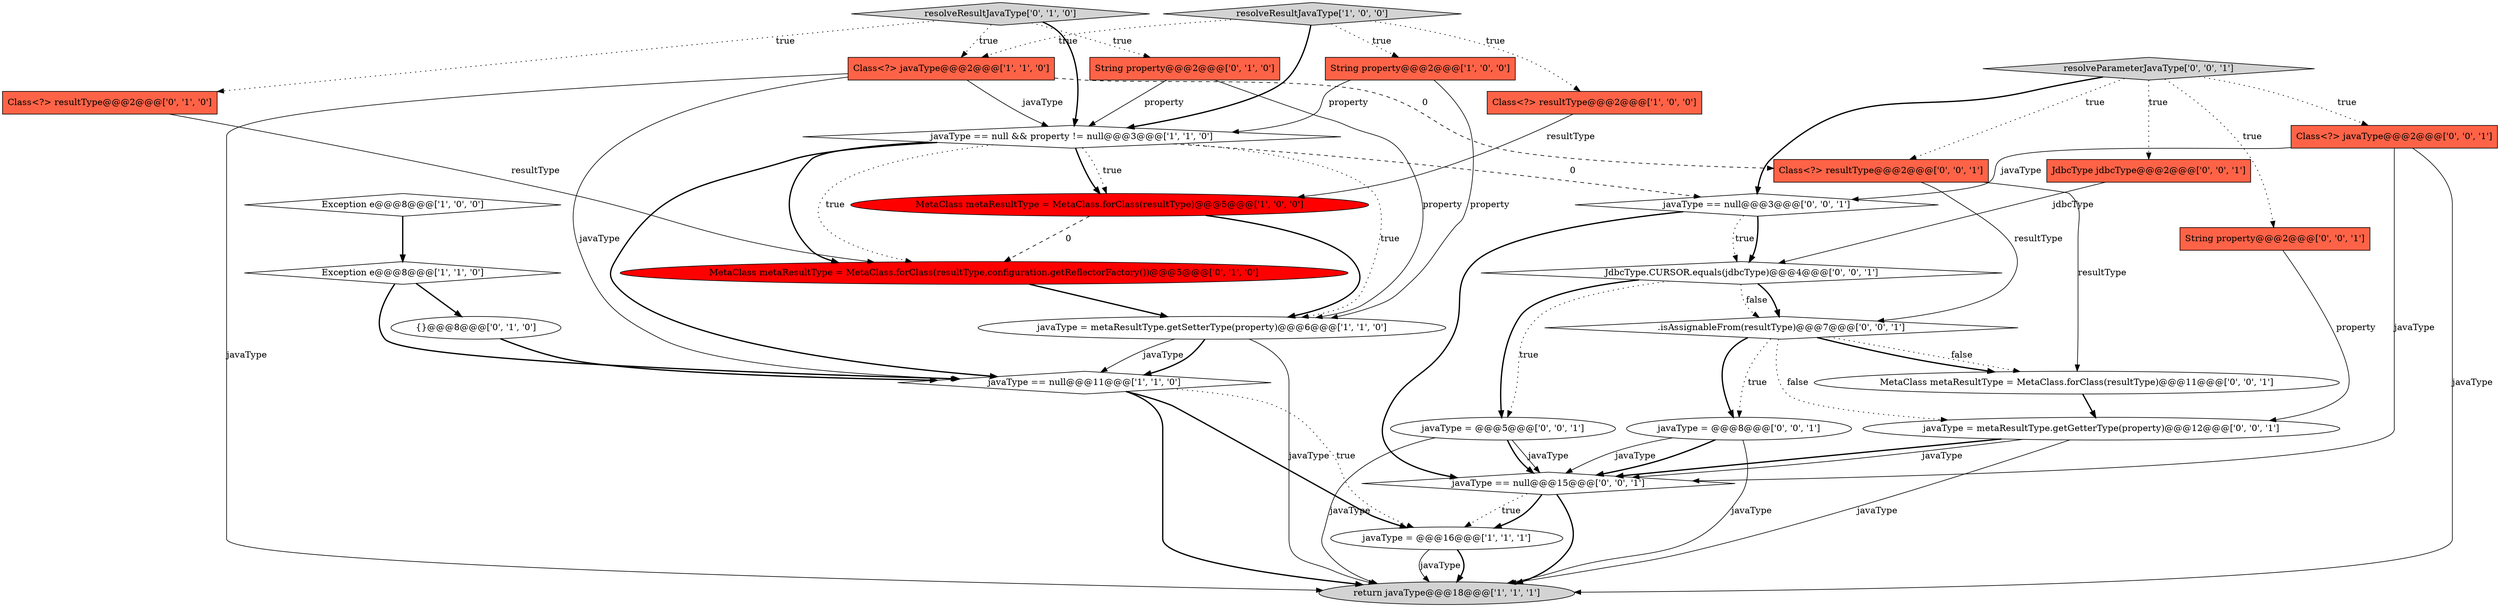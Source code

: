 digraph {
20 [style = filled, label = "javaType == null@@@15@@@['0', '0', '1']", fillcolor = white, shape = diamond image = "AAA0AAABBB3BBB"];
5 [style = filled, label = "String property@@@2@@@['1', '0', '0']", fillcolor = tomato, shape = box image = "AAA0AAABBB1BBB"];
22 [style = filled, label = "javaType = metaResultType.getGetterType(property)@@@12@@@['0', '0', '1']", fillcolor = white, shape = ellipse image = "AAA0AAABBB3BBB"];
2 [style = filled, label = "return javaType@@@18@@@['1', '1', '1']", fillcolor = lightgray, shape = ellipse image = "AAA0AAABBB1BBB"];
10 [style = filled, label = "Class<?> javaType@@@2@@@['1', '1', '0']", fillcolor = tomato, shape = box image = "AAA0AAABBB1BBB"];
26 [style = filled, label = "JdbcType.CURSOR.equals(jdbcType)@@@4@@@['0', '0', '1']", fillcolor = white, shape = diamond image = "AAA0AAABBB3BBB"];
11 [style = filled, label = "MetaClass metaResultType = MetaClass.forClass(resultType)@@@5@@@['1', '0', '0']", fillcolor = red, shape = ellipse image = "AAA1AAABBB1BBB"];
12 [style = filled, label = "{}@@@8@@@['0', '1', '0']", fillcolor = white, shape = ellipse image = "AAA0AAABBB2BBB"];
14 [style = filled, label = "String property@@@2@@@['0', '1', '0']", fillcolor = tomato, shape = box image = "AAA0AAABBB2BBB"];
8 [style = filled, label = "javaType = metaResultType.getSetterType(property)@@@6@@@['1', '1', '0']", fillcolor = white, shape = ellipse image = "AAA0AAABBB1BBB"];
13 [style = filled, label = "Class<?> resultType@@@2@@@['0', '1', '0']", fillcolor = tomato, shape = box image = "AAA0AAABBB2BBB"];
7 [style = filled, label = "Exception e@@@8@@@['1', '1', '0']", fillcolor = white, shape = diamond image = "AAA0AAABBB1BBB"];
25 [style = filled, label = "MetaClass metaResultType = MetaClass.forClass(resultType)@@@11@@@['0', '0', '1']", fillcolor = white, shape = ellipse image = "AAA0AAABBB3BBB"];
1 [style = filled, label = "Exception e@@@8@@@['1', '0', '0']", fillcolor = white, shape = diamond image = "AAA0AAABBB1BBB"];
4 [style = filled, label = "Class<?> resultType@@@2@@@['1', '0', '0']", fillcolor = tomato, shape = box image = "AAA0AAABBB1BBB"];
29 [style = filled, label = "javaType == null@@@3@@@['0', '0', '1']", fillcolor = white, shape = diamond image = "AAA0AAABBB3BBB"];
6 [style = filled, label = "javaType == null && property != null@@@3@@@['1', '1', '0']", fillcolor = white, shape = diamond image = "AAA0AAABBB1BBB"];
9 [style = filled, label = "javaType == null@@@11@@@['1', '1', '0']", fillcolor = white, shape = diamond image = "AAA0AAABBB1BBB"];
16 [style = filled, label = "resolveResultJavaType['0', '1', '0']", fillcolor = lightgray, shape = diamond image = "AAA0AAABBB2BBB"];
15 [style = filled, label = "MetaClass metaResultType = MetaClass.forClass(resultType,configuration.getReflectorFactory())@@@5@@@['0', '1', '0']", fillcolor = red, shape = ellipse image = "AAA1AAABBB2BBB"];
17 [style = filled, label = ".isAssignableFrom(resultType)@@@7@@@['0', '0', '1']", fillcolor = white, shape = diamond image = "AAA0AAABBB3BBB"];
24 [style = filled, label = "resolveParameterJavaType['0', '0', '1']", fillcolor = lightgray, shape = diamond image = "AAA0AAABBB3BBB"];
3 [style = filled, label = "resolveResultJavaType['1', '0', '0']", fillcolor = lightgray, shape = diamond image = "AAA0AAABBB1BBB"];
28 [style = filled, label = "javaType = @@@8@@@['0', '0', '1']", fillcolor = white, shape = ellipse image = "AAA0AAABBB3BBB"];
19 [style = filled, label = "javaType = @@@5@@@['0', '0', '1']", fillcolor = white, shape = ellipse image = "AAA0AAABBB3BBB"];
23 [style = filled, label = "JdbcType jdbcType@@@2@@@['0', '0', '1']", fillcolor = tomato, shape = box image = "AAA0AAABBB3BBB"];
27 [style = filled, label = "Class<?> resultType@@@2@@@['0', '0', '1']", fillcolor = tomato, shape = box image = "AAA0AAABBB3BBB"];
18 [style = filled, label = "Class<?> javaType@@@2@@@['0', '0', '1']", fillcolor = tomato, shape = box image = "AAA0AAABBB3BBB"];
0 [style = filled, label = "javaType = @@@16@@@['1', '1', '1']", fillcolor = white, shape = ellipse image = "AAA0AAABBB1BBB"];
21 [style = filled, label = "String property@@@2@@@['0', '0', '1']", fillcolor = tomato, shape = box image = "AAA0AAABBB3BBB"];
8->9 [style = solid, label="javaType"];
17->25 [style = bold, label=""];
9->0 [style = dotted, label="true"];
23->26 [style = solid, label="jdbcType"];
9->0 [style = bold, label=""];
5->6 [style = solid, label="property"];
16->13 [style = dotted, label="true"];
26->17 [style = bold, label=""];
28->20 [style = bold, label=""];
9->2 [style = bold, label=""];
19->20 [style = solid, label="javaType"];
7->12 [style = bold, label=""];
25->22 [style = bold, label=""];
11->15 [style = dashed, label="0"];
16->6 [style = bold, label=""];
20->0 [style = dotted, label="true"];
19->20 [style = bold, label=""];
3->10 [style = dotted, label="true"];
0->2 [style = bold, label=""];
20->0 [style = bold, label=""];
10->9 [style = solid, label="javaType"];
18->29 [style = solid, label="javaType"];
18->2 [style = solid, label="javaType"];
28->2 [style = solid, label="javaType"];
3->4 [style = dotted, label="true"];
3->6 [style = bold, label=""];
26->19 [style = dotted, label="true"];
10->2 [style = solid, label="javaType"];
24->29 [style = bold, label=""];
10->6 [style = solid, label="javaType"];
26->17 [style = dotted, label="false"];
24->27 [style = dotted, label="true"];
12->9 [style = bold, label=""];
29->26 [style = dotted, label="true"];
26->19 [style = bold, label=""];
1->7 [style = bold, label=""];
16->10 [style = dotted, label="true"];
10->27 [style = dashed, label="0"];
4->11 [style = solid, label="resultType"];
6->15 [style = bold, label=""];
29->26 [style = bold, label=""];
13->15 [style = solid, label="resultType"];
20->2 [style = bold, label=""];
28->20 [style = solid, label="javaType"];
7->9 [style = bold, label=""];
29->20 [style = bold, label=""];
17->22 [style = dotted, label="false"];
8->2 [style = solid, label="javaType"];
17->28 [style = bold, label=""];
3->5 [style = dotted, label="true"];
6->29 [style = dashed, label="0"];
24->23 [style = dotted, label="true"];
22->20 [style = bold, label=""];
14->6 [style = solid, label="property"];
6->8 [style = dotted, label="true"];
17->25 [style = dotted, label="false"];
14->8 [style = solid, label="property"];
6->11 [style = bold, label=""];
16->14 [style = dotted, label="true"];
17->28 [style = dotted, label="true"];
8->9 [style = bold, label=""];
27->17 [style = solid, label="resultType"];
19->2 [style = solid, label="javaType"];
11->8 [style = bold, label=""];
21->22 [style = solid, label="property"];
5->8 [style = solid, label="property"];
22->20 [style = solid, label="javaType"];
22->2 [style = solid, label="javaType"];
6->11 [style = dotted, label="true"];
6->9 [style = bold, label=""];
27->25 [style = solid, label="resultType"];
24->21 [style = dotted, label="true"];
0->2 [style = solid, label="javaType"];
18->20 [style = solid, label="javaType"];
15->8 [style = bold, label=""];
24->18 [style = dotted, label="true"];
6->15 [style = dotted, label="true"];
}
